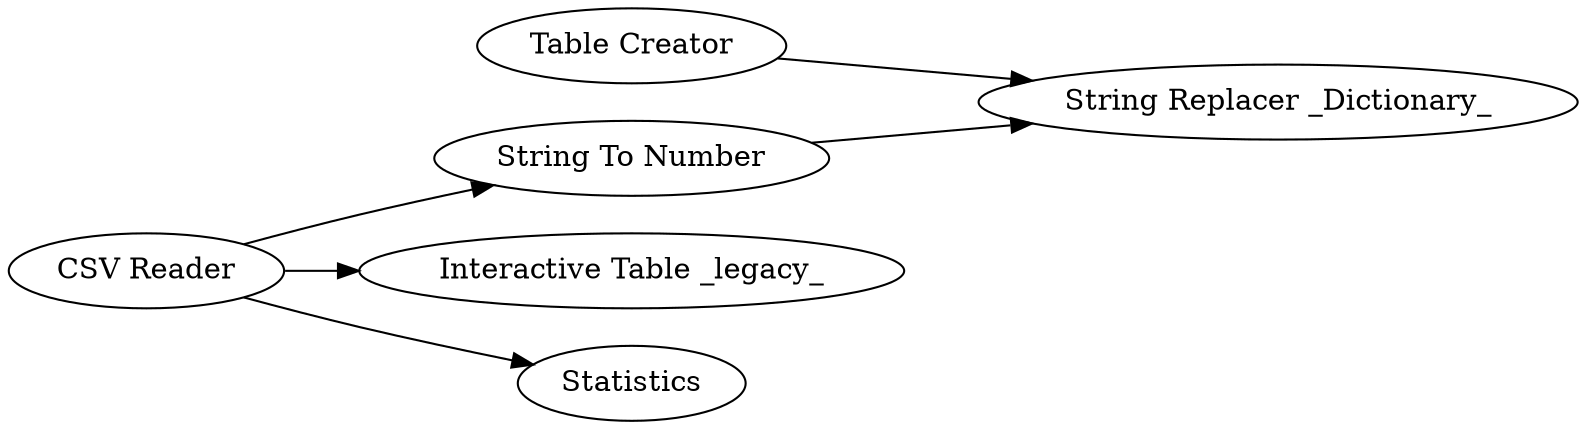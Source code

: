 digraph {
	6 -> 5
	1 -> 4
	4 -> 5
	1 -> 2
	1 -> 3
	5 [label="String Replacer _Dictionary_"]
	1 [label="CSV Reader"]
	4 [label="String To Number"]
	6 [label="Table Creator"]
	3 [label=Statistics]
	2 [label="Interactive Table _legacy_"]
	rankdir=LR
}
